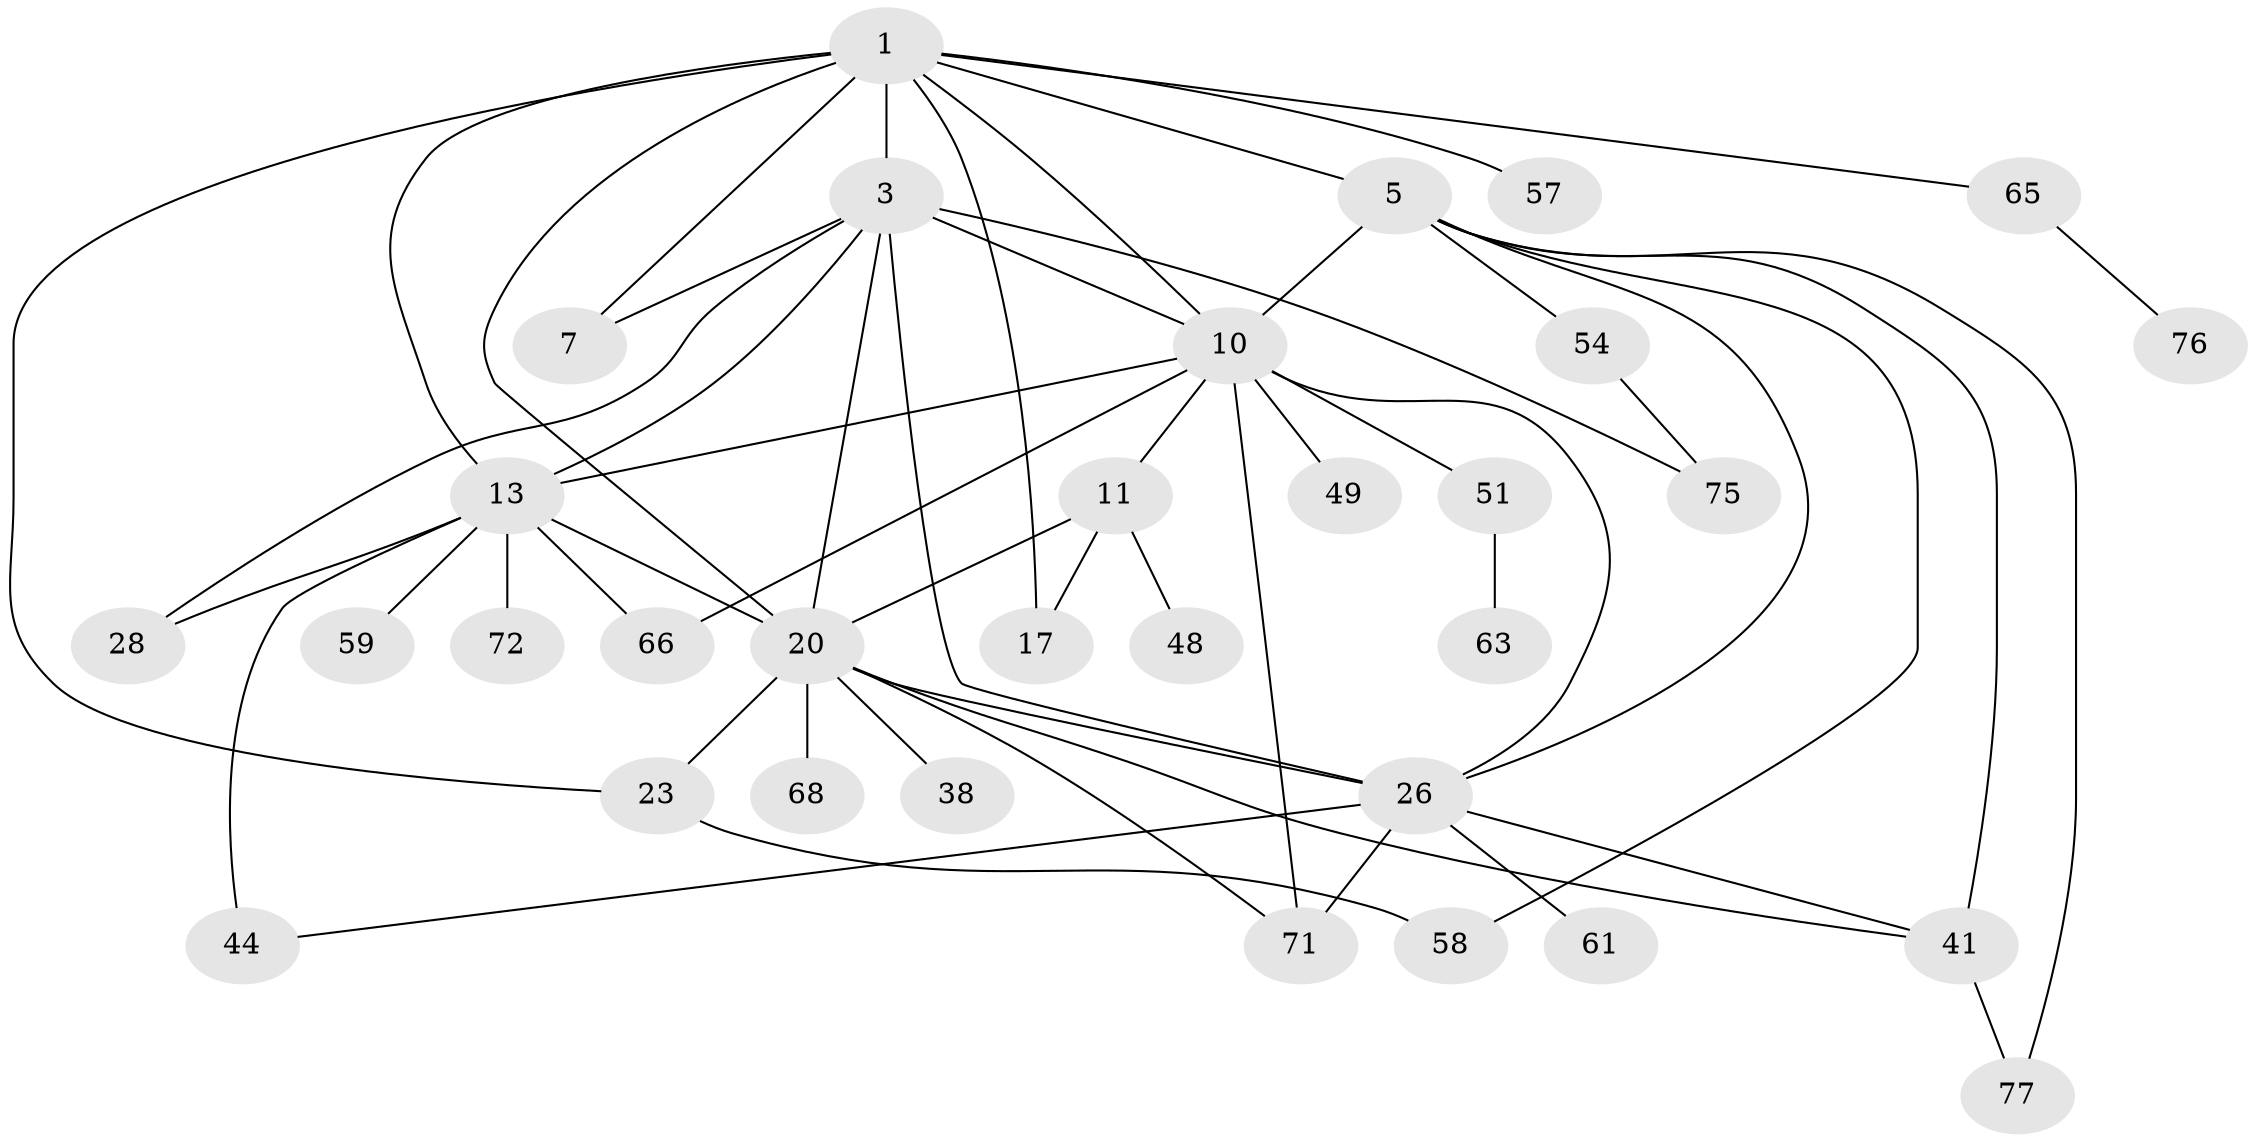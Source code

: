 // original degree distribution, {4: 0.1125, 7: 0.0125, 3: 0.2, 8: 0.0125, 5: 0.1125, 6: 0.05, 2: 0.275, 1: 0.225}
// Generated by graph-tools (version 1.1) at 2025/17/03/04/25 18:17:13]
// undirected, 32 vertices, 54 edges
graph export_dot {
graph [start="1"]
  node [color=gray90,style=filled];
  1 [super="+69+24+2+4"];
  3 [super="+6+22"];
  5 [super="+43+32+18+8+79"];
  7 [super="+19"];
  10 [super="+27+12+14"];
  11;
  13 [super="+15"];
  17 [super="+33"];
  20 [super="+80+70+74+37"];
  23 [super="+36"];
  26 [super="+42+35"];
  28 [super="+31"];
  38;
  41 [super="+45+62"];
  44 [super="+64"];
  48;
  49;
  51;
  54;
  57;
  58;
  59;
  61;
  63;
  65;
  66;
  68;
  71 [super="+73"];
  72;
  75;
  76;
  77;
  1 -- 20;
  1 -- 7;
  1 -- 13;
  1 -- 57;
  1 -- 65;
  1 -- 17;
  1 -- 3 [weight=4];
  1 -- 5 [weight=2];
  1 -- 10 [weight=2];
  1 -- 23;
  3 -- 7;
  3 -- 10;
  3 -- 75;
  3 -- 13 [weight=2];
  3 -- 26;
  3 -- 20;
  3 -- 28;
  5 -- 41 [weight=2];
  5 -- 54;
  5 -- 10 [weight=3];
  5 -- 26;
  5 -- 77;
  5 -- 58;
  10 -- 11;
  10 -- 51;
  10 -- 49;
  10 -- 66;
  10 -- 71 [weight=2];
  10 -- 26;
  10 -- 13;
  11 -- 20;
  11 -- 48;
  11 -- 17;
  13 -- 44 [weight=2];
  13 -- 66;
  13 -- 72;
  13 -- 20;
  13 -- 59;
  13 -- 28;
  20 -- 23;
  20 -- 71;
  20 -- 26 [weight=3];
  20 -- 68;
  20 -- 38;
  20 -- 41;
  23 -- 58;
  26 -- 71;
  26 -- 61;
  26 -- 41;
  26 -- 44;
  41 -- 77;
  51 -- 63;
  54 -- 75;
  65 -- 76;
}
